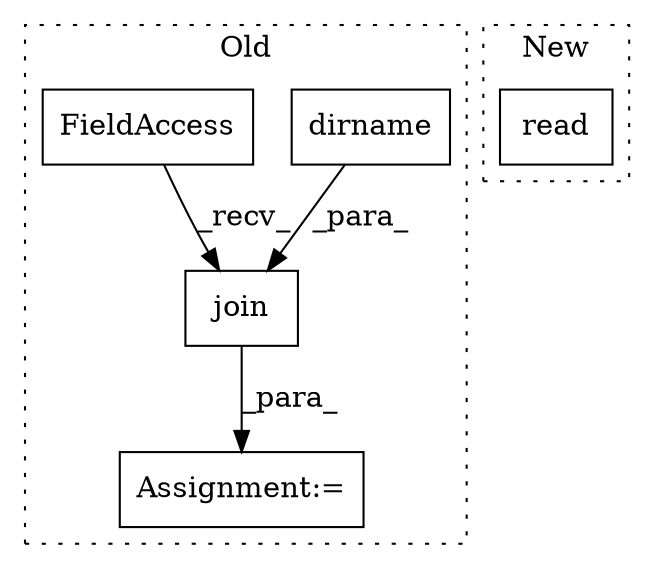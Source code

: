 digraph G {
subgraph cluster0 {
1 [label="join" a="32" s="2413,2450" l="5,1" shape="box"];
3 [label="Assignment:=" a="7" s="2404" l="1" shape="box"];
4 [label="dirname" a="32" s="2093,2127" l="8,1" shape="box"];
5 [label="FieldAccess" a="22" s="2405" l="7" shape="box"];
label = "Old";
style="dotted";
}
subgraph cluster1 {
2 [label="read" a="32" s="2476" l="6" shape="box"];
label = "New";
style="dotted";
}
1 -> 3 [label="_para_"];
4 -> 1 [label="_para_"];
5 -> 1 [label="_recv_"];
}